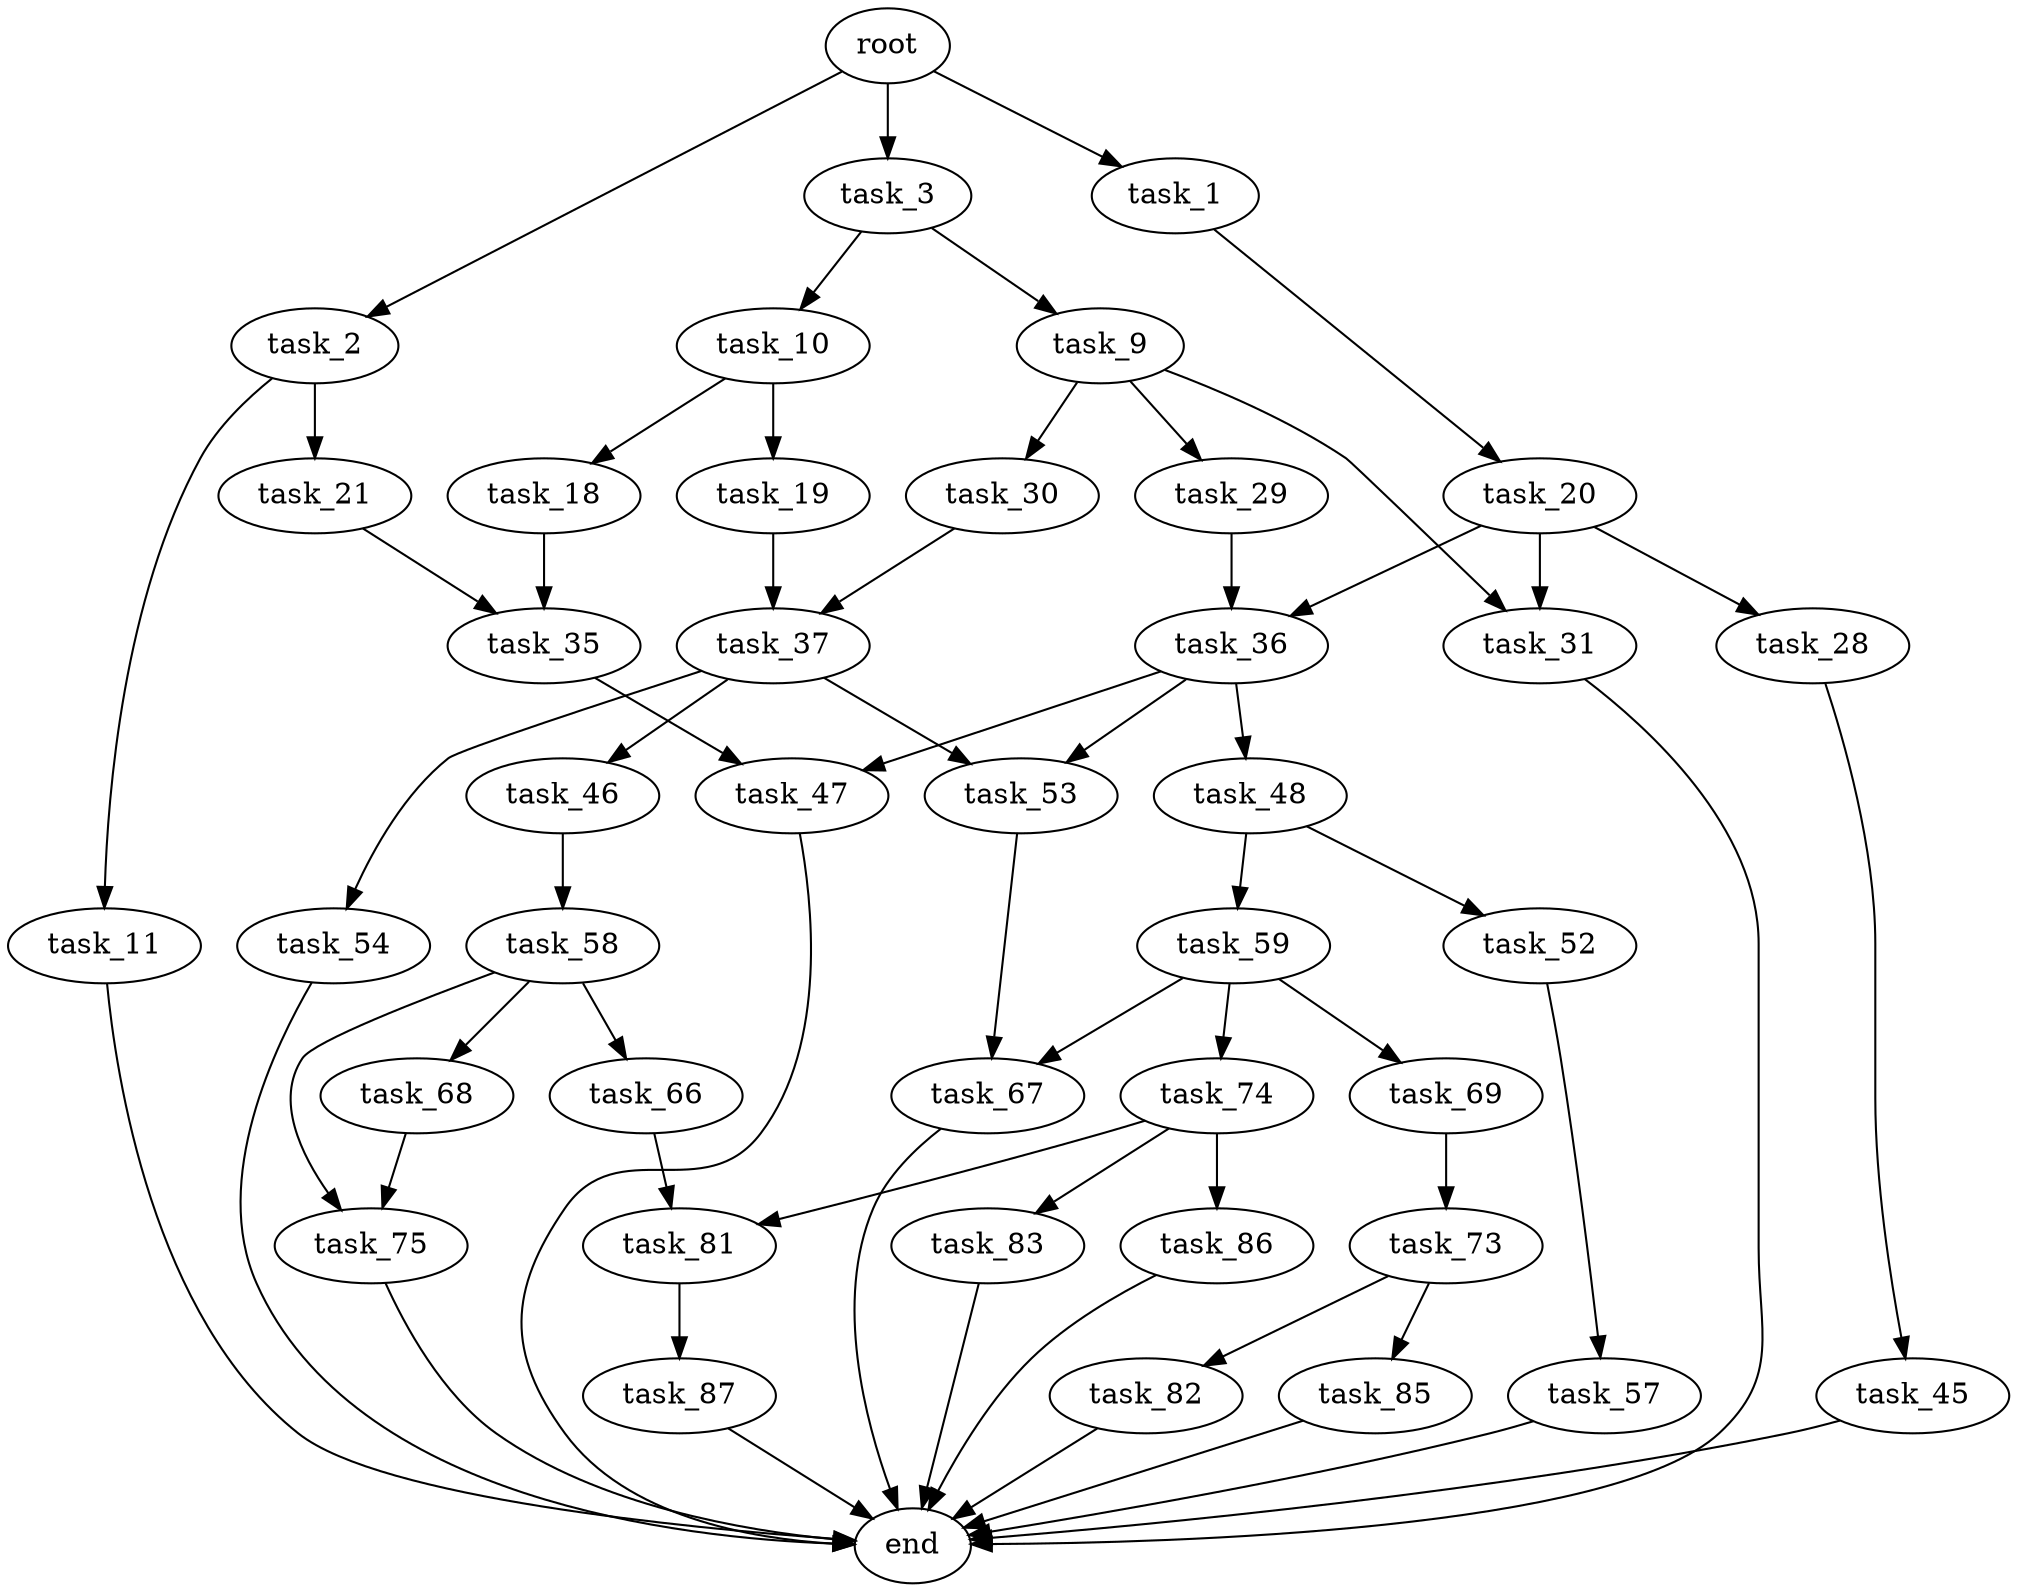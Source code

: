 digraph G {
  root [size="0.000000"];
  task_1 [size="411591011227.000000"];
  task_2 [size="530538797752.000000"];
  task_3 [size="43430790814.000000"];
  task_9 [size="12484933262.000000"];
  task_10 [size="8589934592.000000"];
  task_11 [size="549755813888.000000"];
  task_18 [size="231928233984.000000"];
  task_19 [size="209603177075.000000"];
  task_20 [size="573866966189.000000"];
  task_21 [size="28991029248.000000"];
  task_28 [size="8465522373.000000"];
  task_29 [size="28991029248.000000"];
  task_30 [size="633668221903.000000"];
  task_31 [size="136723156941.000000"];
  task_35 [size="11020973403.000000"];
  task_36 [size="794989186824.000000"];
  task_37 [size="807041599248.000000"];
  task_45 [size="155014302495.000000"];
  task_46 [size="1051927850465.000000"];
  task_47 [size="44760981346.000000"];
  task_48 [size="3526565454.000000"];
  task_52 [size="23665618769.000000"];
  task_53 [size="8589934592.000000"];
  task_54 [size="857611941171.000000"];
  task_57 [size="28991029248.000000"];
  task_58 [size="28473512650.000000"];
  task_59 [size="368293445632.000000"];
  task_66 [size="12282575980.000000"];
  task_67 [size="782757789696.000000"];
  task_68 [size="28146738342.000000"];
  task_69 [size="68673807596.000000"];
  task_73 [size="1824335767.000000"];
  task_74 [size="368293445632.000000"];
  task_75 [size="15625201161.000000"];
  task_81 [size="211425861098.000000"];
  task_82 [size="16737527422.000000"];
  task_83 [size="804734315460.000000"];
  task_85 [size="8589934592.000000"];
  task_86 [size="12324176738.000000"];
  task_87 [size="28991029248.000000"];
  end [size="0.000000"];

  root -> task_1 [size="1.000000"];
  root -> task_2 [size="1.000000"];
  root -> task_3 [size="1.000000"];
  task_1 -> task_20 [size="411041792.000000"];
  task_2 -> task_11 [size="411041792.000000"];
  task_2 -> task_21 [size="411041792.000000"];
  task_3 -> task_9 [size="679477248.000000"];
  task_3 -> task_10 [size="679477248.000000"];
  task_9 -> task_29 [size="209715200.000000"];
  task_9 -> task_30 [size="209715200.000000"];
  task_9 -> task_31 [size="209715200.000000"];
  task_10 -> task_18 [size="33554432.000000"];
  task_10 -> task_19 [size="33554432.000000"];
  task_11 -> end [size="1.000000"];
  task_18 -> task_35 [size="301989888.000000"];
  task_19 -> task_37 [size="301989888.000000"];
  task_20 -> task_28 [size="411041792.000000"];
  task_20 -> task_31 [size="411041792.000000"];
  task_20 -> task_36 [size="411041792.000000"];
  task_21 -> task_35 [size="75497472.000000"];
  task_28 -> task_45 [size="301989888.000000"];
  task_29 -> task_36 [size="75497472.000000"];
  task_30 -> task_37 [size="411041792.000000"];
  task_31 -> end [size="1.000000"];
  task_35 -> task_47 [size="411041792.000000"];
  task_36 -> task_47 [size="536870912.000000"];
  task_36 -> task_48 [size="536870912.000000"];
  task_36 -> task_53 [size="536870912.000000"];
  task_37 -> task_46 [size="679477248.000000"];
  task_37 -> task_53 [size="679477248.000000"];
  task_37 -> task_54 [size="679477248.000000"];
  task_45 -> end [size="1.000000"];
  task_46 -> task_58 [size="679477248.000000"];
  task_47 -> end [size="1.000000"];
  task_48 -> task_52 [size="75497472.000000"];
  task_48 -> task_59 [size="75497472.000000"];
  task_52 -> task_57 [size="838860800.000000"];
  task_53 -> task_67 [size="33554432.000000"];
  task_54 -> end [size="1.000000"];
  task_57 -> end [size="1.000000"];
  task_58 -> task_66 [size="679477248.000000"];
  task_58 -> task_68 [size="679477248.000000"];
  task_58 -> task_75 [size="679477248.000000"];
  task_59 -> task_67 [size="411041792.000000"];
  task_59 -> task_69 [size="411041792.000000"];
  task_59 -> task_74 [size="411041792.000000"];
  task_66 -> task_81 [size="838860800.000000"];
  task_67 -> end [size="1.000000"];
  task_68 -> task_75 [size="75497472.000000"];
  task_69 -> task_73 [size="209715200.000000"];
  task_73 -> task_82 [size="75497472.000000"];
  task_73 -> task_85 [size="75497472.000000"];
  task_74 -> task_81 [size="411041792.000000"];
  task_74 -> task_83 [size="411041792.000000"];
  task_74 -> task_86 [size="411041792.000000"];
  task_75 -> end [size="1.000000"];
  task_81 -> task_87 [size="301989888.000000"];
  task_82 -> end [size="1.000000"];
  task_83 -> end [size="1.000000"];
  task_85 -> end [size="1.000000"];
  task_86 -> end [size="1.000000"];
  task_87 -> end [size="1.000000"];
}
